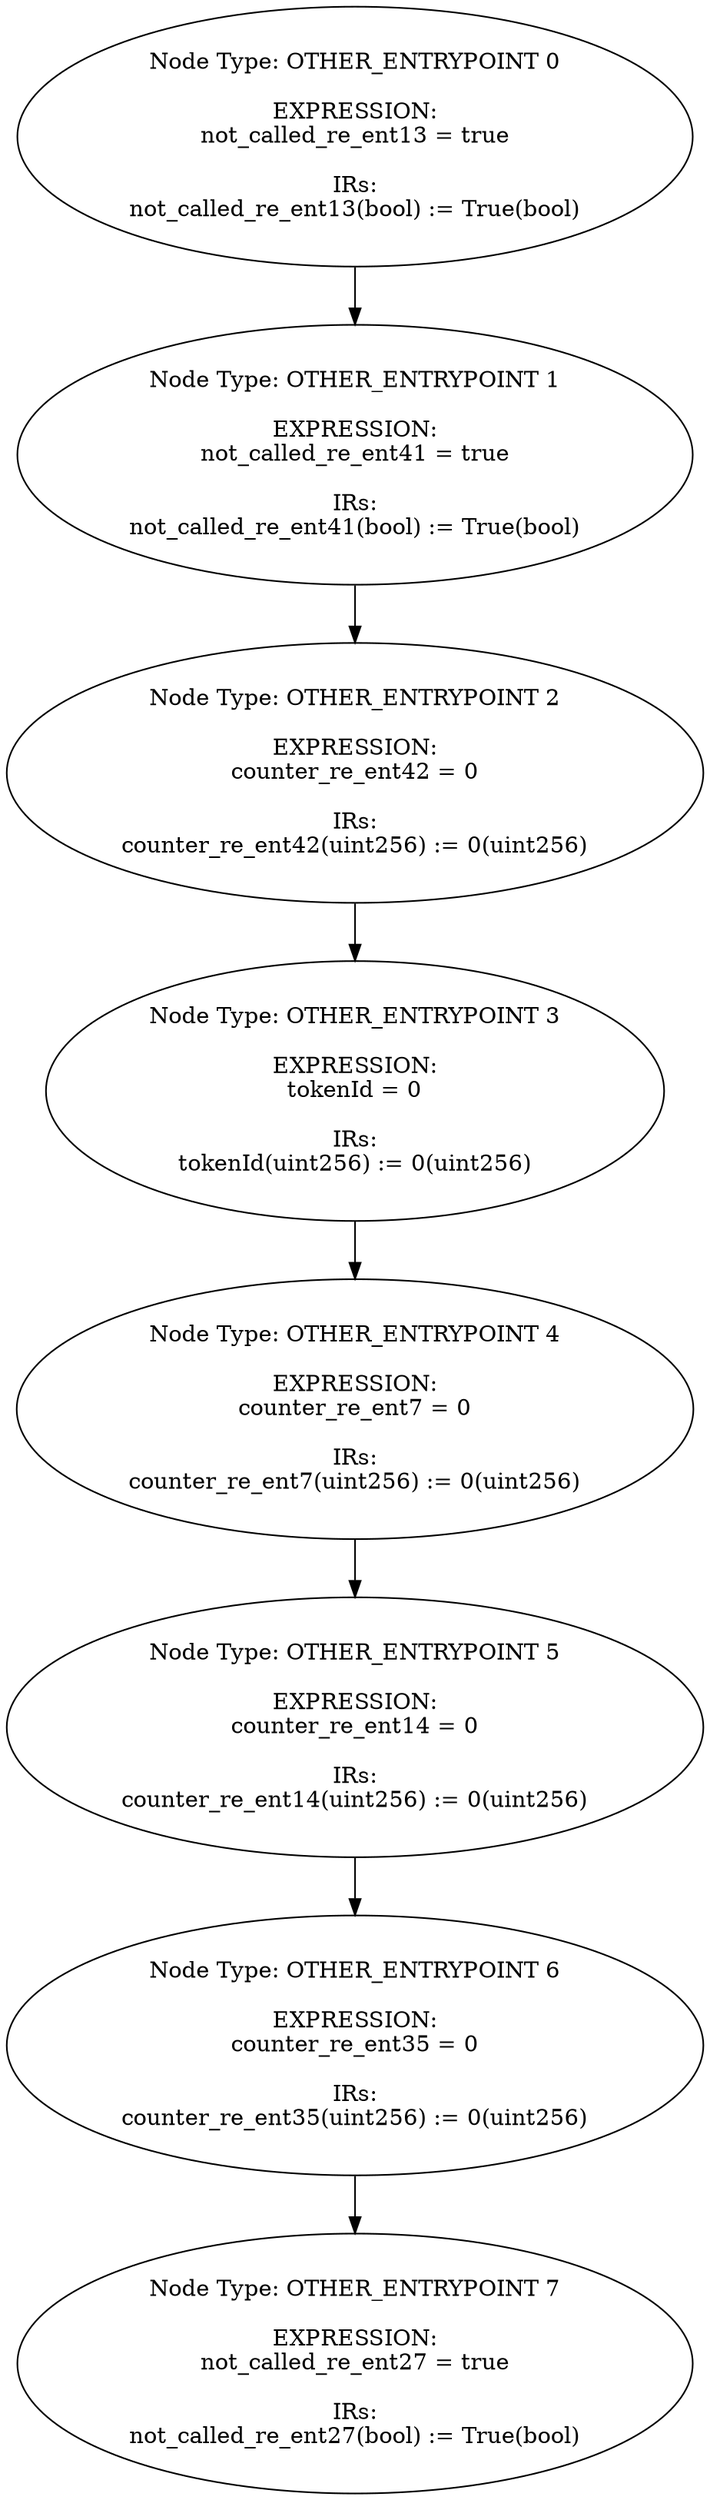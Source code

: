 digraph{
0[label="Node Type: OTHER_ENTRYPOINT 0

EXPRESSION:
not_called_re_ent13 = true

IRs:
not_called_re_ent13(bool) := True(bool)"];
0->1;
1[label="Node Type: OTHER_ENTRYPOINT 1

EXPRESSION:
not_called_re_ent41 = true

IRs:
not_called_re_ent41(bool) := True(bool)"];
1->2;
2[label="Node Type: OTHER_ENTRYPOINT 2

EXPRESSION:
counter_re_ent42 = 0

IRs:
counter_re_ent42(uint256) := 0(uint256)"];
2->3;
3[label="Node Type: OTHER_ENTRYPOINT 3

EXPRESSION:
tokenId = 0

IRs:
tokenId(uint256) := 0(uint256)"];
3->4;
4[label="Node Type: OTHER_ENTRYPOINT 4

EXPRESSION:
counter_re_ent7 = 0

IRs:
counter_re_ent7(uint256) := 0(uint256)"];
4->5;
5[label="Node Type: OTHER_ENTRYPOINT 5

EXPRESSION:
counter_re_ent14 = 0

IRs:
counter_re_ent14(uint256) := 0(uint256)"];
5->6;
6[label="Node Type: OTHER_ENTRYPOINT 6

EXPRESSION:
counter_re_ent35 = 0

IRs:
counter_re_ent35(uint256) := 0(uint256)"];
6->7;
7[label="Node Type: OTHER_ENTRYPOINT 7

EXPRESSION:
not_called_re_ent27 = true

IRs:
not_called_re_ent27(bool) := True(bool)"];
}
